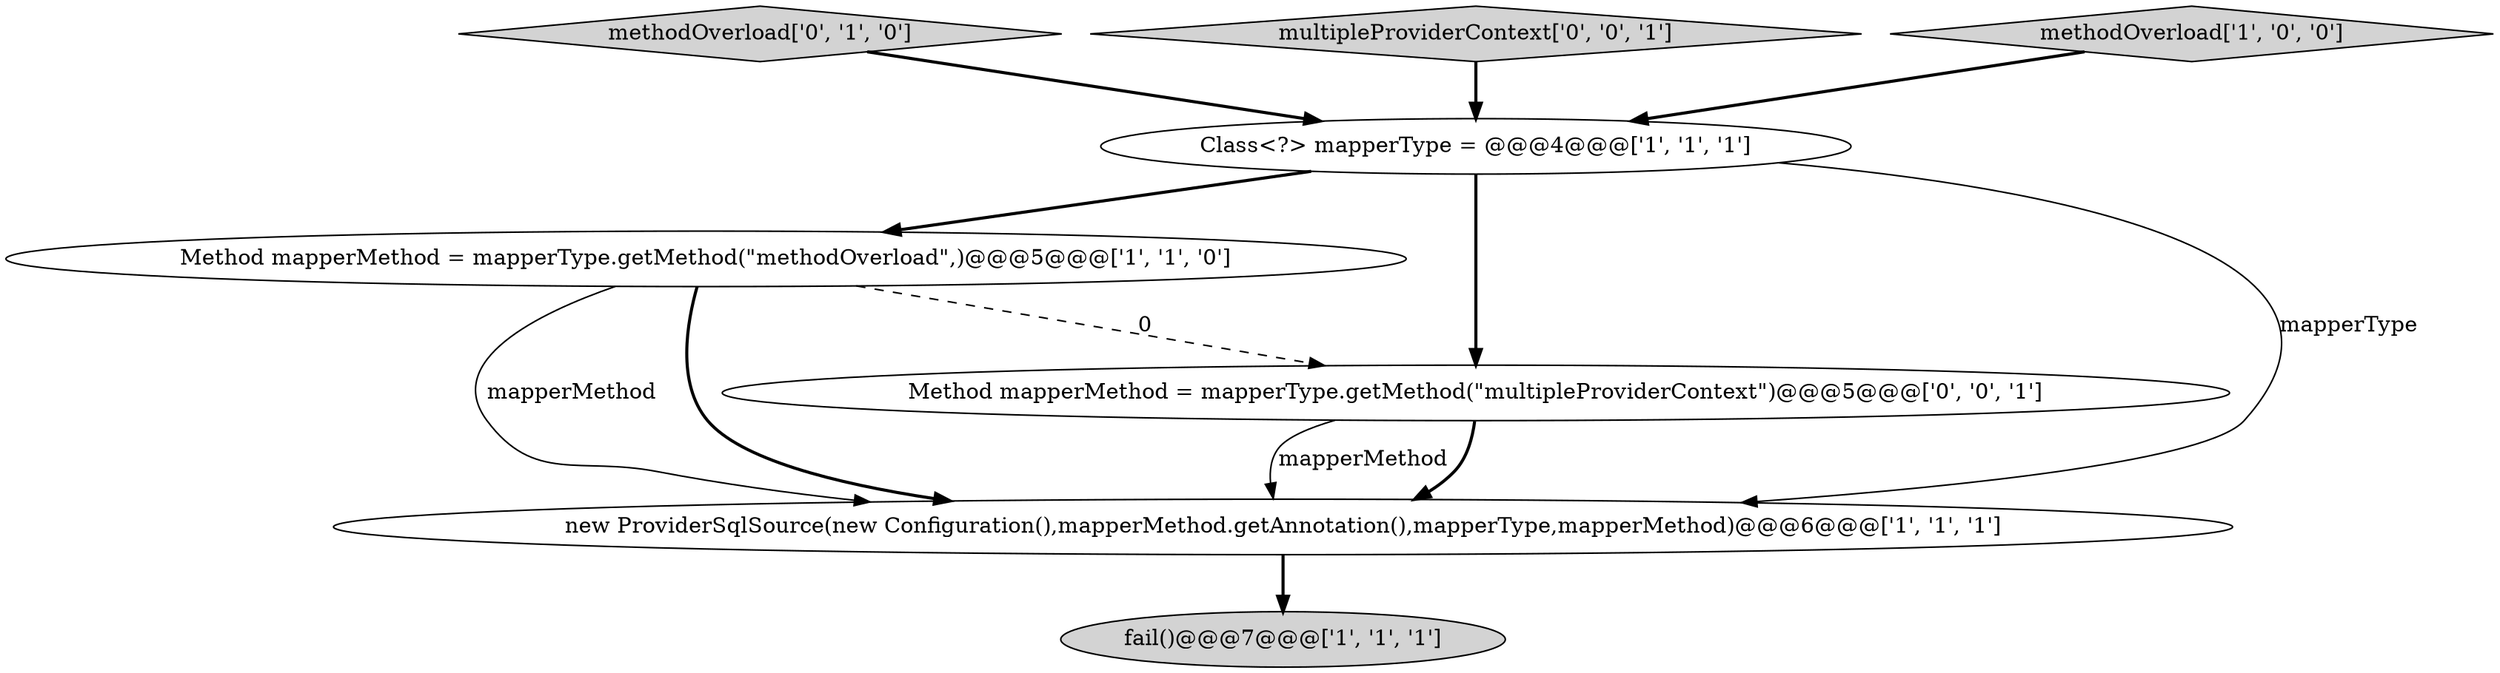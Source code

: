 digraph {
3 [style = filled, label = "Class<?> mapperType = @@@4@@@['1', '1', '1']", fillcolor = white, shape = ellipse image = "AAA0AAABBB1BBB"];
4 [style = filled, label = "Method mapperMethod = mapperType.getMethod(\"methodOverload\",)@@@5@@@['1', '1', '0']", fillcolor = white, shape = ellipse image = "AAA0AAABBB1BBB"];
5 [style = filled, label = "methodOverload['0', '1', '0']", fillcolor = lightgray, shape = diamond image = "AAA0AAABBB2BBB"];
6 [style = filled, label = "multipleProviderContext['0', '0', '1']", fillcolor = lightgray, shape = diamond image = "AAA0AAABBB3BBB"];
0 [style = filled, label = "new ProviderSqlSource(new Configuration(),mapperMethod.getAnnotation(),mapperType,mapperMethod)@@@6@@@['1', '1', '1']", fillcolor = white, shape = ellipse image = "AAA0AAABBB1BBB"];
1 [style = filled, label = "methodOverload['1', '0', '0']", fillcolor = lightgray, shape = diamond image = "AAA0AAABBB1BBB"];
2 [style = filled, label = "fail()@@@7@@@['1', '1', '1']", fillcolor = lightgray, shape = ellipse image = "AAA0AAABBB1BBB"];
7 [style = filled, label = "Method mapperMethod = mapperType.getMethod(\"multipleProviderContext\")@@@5@@@['0', '0', '1']", fillcolor = white, shape = ellipse image = "AAA0AAABBB3BBB"];
1->3 [style = bold, label=""];
5->3 [style = bold, label=""];
6->3 [style = bold, label=""];
4->0 [style = solid, label="mapperMethod"];
7->0 [style = bold, label=""];
7->0 [style = solid, label="mapperMethod"];
3->7 [style = bold, label=""];
4->7 [style = dashed, label="0"];
3->4 [style = bold, label=""];
3->0 [style = solid, label="mapperType"];
4->0 [style = bold, label=""];
0->2 [style = bold, label=""];
}
